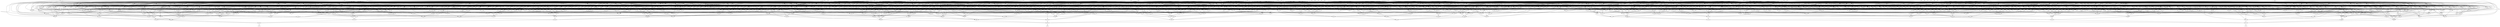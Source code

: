 digraph G {
    604 -> 463;
    483 -> 463;
    378 -> 463;
    271 -> 463;
    440 -> 604;
    453 -> 604;
    360 -> 604;
    485 -> 604;
    1029 -> 604;
    602 -> 453;
    468 -> 453;
    511 -> 453;
    927 -> 453;
    647 -> 511;
    216 -> 511;
    323 -> 511;
    376 -> 511;
    418 -> 511;
    657 -> 323;
    417 -> 323;
    443 -> 323;
    1018 -> 657;
    241 -> 657;
    402 -> 241;
    429 -> 241;
    461 -> 417;
    88 -> 417;
    492 -> 417;
    516 -> 417;
    165 -> 417;
    638 -> 443;
    49 -> 443;
    494 -> 443;
    335 -> 376;
    847 -> 376;
    1173 -> 847;
    830 -> 847;
    275 -> 418;
    294 -> 418;
    417 -> 418;
    638 -> 294;
    410 -> 294;
    494 -> 294;
    830 -> 216;
    468 -> 216;
    328 -> 468;
    1173 -> 468;
    429 -> 468;
    1018 -> 647;
    429 -> 647;
    410 -> 602;
    245 -> 602;
    471 -> 602;
    476 -> 602;
    443 -> 602;
    461 -> 245;
    88 -> 245;
    165 -> 245;
    492 -> 471;
    493 -> 471;
    516 -> 471;
    773 -> 476;
    261 -> 476;
    830 -> 476;
    773 -> 927;
    493 -> 927;
    261 -> 927;
    291 -> 1029;
    1063 -> 1029;
    429 -> 1029;
    1141 -> 1029;
    313 -> 1029;
    408 -> 1063;
    545 -> 1063;
    592 -> 1063;
    502 -> 1063;
    160 -> 1063;
    328 -> 502;
    559 -> 502;
    500 -> 502;
    638 -> 500;
    392 -> 500;
    585 -> 500;
    1173 -> 500;
    410 -> 585;
    49 -> 585;
    494 -> 585;
    385 -> 392;
    375 -> 392;
    487 -> 392;
    516 -> 559;
    594 -> 559;
    547 -> 559;
    461 -> 547;
    88 -> 547;
    165 -> 547;
    493 -> 594;
    261 -> 594;
    830 -> 594;
    335 -> 592;
    1082 -> 592;
    638 -> 1082;
    392 -> 1082;
    585 -> 1082;
    460 -> 160;
    562 -> 160;
    489 -> 160;
    490 -> 160;
    275 -> 490;
    392 -> 490;
    294 -> 490;
    547 -> 562;
    363 -> 562;
    493 -> 363;
    516 -> 363;
    261 -> 363;
    328 -> 489;
    830 -> 489;
    1173 -> 460;
    335 -> 460;
    328 -> 545;
    493 -> 545;
    261 -> 545;
    830 -> 545;
    461 -> 408;
    88 -> 408;
    516 -> 408;
    165 -> 408;
    913 -> 313;
    359 -> 313;
    1089 -> 313;
    327 -> 313;
    125 -> 313;
    328 -> 327;
    594 -> 327;
    352 -> 327;
    500 -> 327;
    291 -> 352;
    402 -> 352;
    547 -> 125;
    429 -> 125;
    345 -> 913;
    670 -> 913;
    392 -> 913;
    370 -> 913;
    942 -> 913;
    493 -> 942;
    516 -> 942;
    638 -> 370;
    494 -> 370;
    572 -> 370;
    688 -> 370;
    375 -> 345;
    487 -> 345;
    446 -> 345;
    638 -> 670;
    385 -> 670;
    494 -> 670;
    68 -> 670;
    328 -> 359;
    261 -> 359;
    830 -> 359;
    275 -> 1089;
    402 -> 1089;
    291 -> 1089;
    331 -> 1141;
    421 -> 1141;
    330 -> 1141;
    268 -> 1141;
    514 -> 1141;
    595 -> 268;
    603 -> 268;
    554 -> 268;
    465 -> 268;
    619 -> 268;
    443 -> 554;
    392 -> 554;
    335 -> 465;
    547 -> 465;
    363 -> 465;
    847 -> 465;
    512 -> 595;
    315 -> 595;
    461 -> 512;
    493 -> 512;
    516 -> 512;
    88 -> 315;
    275 -> 315;
    165 -> 315;
    335 -> 603;
    392 -> 603;
    667 -> 603;
    317 -> 603;
    638 -> 317;
    494 -> 317;
    1173 -> 667;
    261 -> 667;
    830 -> 667;
    1018 -> 619;
    402 -> 619;
    291 -> 619;
    1018 -> 514;
    74 -> 514;
    428 -> 514;
    465 -> 514;
    294 -> 74;
    392 -> 74;
    275 -> 428;
    291 -> 428;
    461 -> 330;
    493 -> 330;
    615 -> 330;
    616 -> 330;
    352 -> 330;
    667 -> 616;
    399 -> 616;
    310 -> 616;
    410 -> 399;
    385 -> 399;
    494 -> 399;
    375 -> 310;
    379 -> 310;
    487 -> 310;
    88 -> 615;
    275 -> 615;
    1018 -> 615;
    165 -> 615;
    1018 -> 421;
    472 -> 421;
    88 -> 472;
    165 -> 472;
    547 -> 331;
    648 -> 331;
    505 -> 331;
    399 -> 331;
    310 -> 331;
    493 -> 648;
    261 -> 648;
    291 -> 648;
    402 -> 648;
    49 -> 505;
    1173 -> 505;
    830 -> 505;
    430 -> 360;
    638 -> 360;
    1173 -> 360;
    318 -> 360;
    647 -> 360;
    572 -> 318;
    847 -> 318;
    501 -> 318;
    275 -> 501;
    440 -> 501;
    294 -> 501;
    332 -> 501;
    688 -> 332;
    245 -> 332;
    471 -> 332;
    927 -> 332;
    385 -> 440;
    375 -> 440;
    611 -> 440;
    655 -> 430;
    399 -> 430;
    296 -> 430;
    411 -> 430;
    354 -> 430;
    773 -> 655;
    565 -> 655;
    601 -> 655;
    245 -> 601;
    471 -> 601;
    49 -> 565;
    68 -> 565;
    540 -> 565;
    261 -> 540;
    830 -> 540;
    773 -> 354;
    245 -> 354;
    471 -> 354;
    585 -> 354;
    440 -> 354;
    540 -> 411;
    449 -> 411;
    572 -> 449;
    688 -> 449;
    375 -> 296;
    611 -> 296;
    446 -> 296;
    289 -> 485;
    489 -> 485;
    439 -> 485;
    241 -> 485;
    638 -> 289;
    296 -> 289;
    287 -> 289;
    526 -> 289;
    553 -> 289;
    773 -> 526;
    496 -> 526;
    601 -> 526;
    493 -> 496;
    68 -> 496;
    261 -> 496;
    572 -> 553;
    556 -> 553;
    332 -> 553;
    638 -> 556;
    375 -> 556;
    611 -> 556;
    287 -> 556;
    49 -> 287;
    385 -> 287;
    494 -> 287;
    670 -> 439;
    296 -> 439;
    183 -> 439;
    359 -> 439;
    351 -> 439;
    440 -> 183;
    370 -> 183;
    773 -> 351;
    275 -> 351;
    522 -> 351;
    179 -> 351;
    942 -> 351;
    88 -> 179;
    165 -> 179;
    461 -> 522;
    88 -> 522;
    492 -> 522;
    473 -> 483;
    1053 -> 483;
    1132 -> 483;
    570 -> 483;
    524 -> 483;
    611 -> 570;
    241 -> 570;
    518 -> 570;
    535 -> 570;
    1161 -> 570;
    299 -> 1161;
    773 -> 1161;
    389 -> 1161;
    499 -> 1161;
    637 -> 1161;
    328 -> 499;
    602 -> 499;
    418 -> 499;
    563 -> 499;
    773 -> 563;
    328 -> 563;
    493 -> 563;
    261 -> 563;
    830 -> 563;
    576 -> 299;
    410 -> 299;
    599 -> 299;
    467 -> 299;
    833 -> 299;
    352 -> 833;
    426 -> 833;
    1018 -> 833;
    451 -> 426;
    88 -> 426;
    275 -> 426;
    503 -> 426;
    942 -> 599;
    692 -> 599;
    461 -> 692;
    88 -> 692;
    503 -> 692;
    291 -> 692;
    261 -> 576;
    591 -> 576;
    328 -> 576;
    830 -> 576;
    598 -> 637;
    343 -> 637;
    949 -> 637;
    536 -> 637;
    576 -> 637;
    638 -> 536;
    335 -> 536;
    1173 -> 536;
    392 -> 536;
    585 -> 536;
    1018 -> 949;
    165 -> 949;
    291 -> 949;
    1118 -> 949;
    367 -> 949;
    461 -> 1118;
    88 -> 1118;
    516 -> 1118;
    493 -> 367;
    261 -> 367;
    830 -> 367;
    429 -> 367;
    461 -> 343;
    493 -> 343;
    605 -> 343;
    88 -> 605;
    291 -> 605;
    607 -> 605;
    402 -> 605;
    165 -> 605;
    275 -> 598;
    477 -> 598;
    445 -> 598;
    512 -> 598;
    429 -> 598;
    503 -> 477;
    291 -> 477;
    451 -> 445;
    88 -> 445;
    165 -> 445;
    335 -> 389;
    440 -> 389;
    429 -> 389;
    614 -> 518;
    618 -> 518;
    773 -> 518;
    629 -> 518;
    677 -> 518;
    328 -> 677;
    476 -> 677;
    618 -> 677;
    1043 -> 677;
    49 -> 618;
    397 -> 618;
    512 -> 618;
    451 -> 397;
    88 -> 397;
    492 -> 397;
    88 -> 1043;
    563 -> 1043;
    89 -> 1043;
    630 -> 1043;
    461 -> 630;
    492 -> 630;
    516 -> 630;
    451 -> 89;
    275 -> 89;
    88 -> 614;
    493 -> 614;
    630 -> 614;
    89 -> 614;
    328 -> 629;
    591 -> 629;
    830 -> 629;
    307 -> 535;
    913 -> 535;
    632 -> 535;
    361 -> 535;
    359 -> 535;
    773 -> 361;
    375 -> 361;
    379 -> 361;
    611 -> 361;
    601 -> 361;
    275 -> 307;
    165 -> 307;
    241 -> 307;
    522 -> 307;
    402 -> 632;
    287 -> 632;
    275 -> 632;
    399 -> 632;
    429 -> 632;
    432 -> 524;
    769 -> 524;
    232 -> 524;
    623 -> 524;
    69 -> 524;
    658 -> 623;
    343 -> 623;
    301 -> 623;
    640 -> 623;
    689 -> 623;
    642 -> 640;
    554 -> 640;
    103 -> 640;
    643 -> 642;
    449 -> 642;
    493 -> 643;
    261 -> 643;
    638 -> 103;
    496 -> 103;
    287 -> 103;
    345 -> 103;
    530 -> 301;
    472 -> 301;
    408 -> 301;
    489 -> 301;
    402 -> 530;
    498 -> 530;
    291 -> 498;
    429 -> 498;
    942 -> 658;
    338 -> 658;
    467 -> 658;
    461 -> 338;
    88 -> 338;
    165 -> 338;
    1018 -> 338;
    291 -> 338;
    1173 -> 689;
    591 -> 689;
    830 -> 689;
    106 -> 69;
    336 -> 69;
    629 -> 69;
    293 -> 69;
    259 -> 336;
    978 -> 336;
    660 -> 259;
    220 -> 259;
    1018 -> 259;
    461 -> 660;
    88 -> 660;
    493 -> 220;
    516 -> 220;
    291 -> 220;
    773 -> 978;
    467 -> 978;
    285 -> 293;
    665 -> 293;
    437 -> 293;
    472 -> 293;
    503 -> 293;
    276 -> 437;
    352 -> 437;
    671 -> 437;
    1173 -> 276;
    328 -> 276;
    591 -> 276;
    410 -> 276;
    461 -> 671;
    493 -> 671;
    830 -> 671;
    489 -> 285;
    410 -> 285;
    461 -> 665;
    493 -> 665;
    261 -> 665;
    291 -> 665;
    402 -> 665;
    352 -> 106;
    123 -> 106;
    467 -> 106;
    1018 -> 106;
    461 -> 123;
    88 -> 123;
    493 -> 123;
    165 -> 123;
    950 -> 232;
    1080 -> 232;
    647 -> 232;
    269 -> 232;
    1039 -> 232;
    601 -> 1039;
    673 -> 1039;
    476 -> 1039;
    375 -> 673;
    379 -> 673;
    611 -> 673;
    674 -> 673;
    385 -> 674;
    494 -> 674;
    642 -> 950;
    74 -> 950;
    847 -> 950;
    676 -> 950;
    638 -> 676;
    345 -> 676;
    399 -> 676;
    496 -> 676;
    847 -> 676;
    328 -> 269;
    275 -> 269;
    241 -> 269;
    547 -> 1080;
    551 -> 1080;
    275 -> 551;
    291 -> 551;
    402 -> 551;
    766 -> 432;
    656 -> 432;
    409 -> 432;
    241 -> 432;
    85 -> 432;
    49 -> 409;
    328 -> 409;
    591 -> 409;
    1037 -> 409;
    522 -> 409;
    493 -> 1037;
    516 -> 1037;
    830 -> 1037;
    49 -> 766;
    489 -> 766;
    363 -> 656;
    522 -> 656;
    451 -> 85;
    165 -> 85;
    460 -> 769;
    690 -> 769;
    241 -> 769;
    489 -> 769;
    554 -> 769;
    165 -> 690;
    522 -> 690;
    363 -> 690;
    617 -> 1132;
    950 -> 1132;
    596 -> 1132;
    542 -> 1132;
    706 -> 1132;
    913 -> 542;
    507 -> 542;
    667 -> 542;
    529 -> 542;
    698 -> 542;
    363 -> 698;
    505 -> 698;
    452 -> 698;
    547 -> 698;
    49 -> 452;
    1173 -> 452;
    591 -> 452;
    1037 -> 452;
    451 -> 529;
    530 -> 529;
    657 -> 529;
    1018 -> 507;
    522 -> 507;
    464 -> 507;
    241 -> 507;
    275 -> 464;
    165 -> 464;
    541 -> 596;
    657 -> 596;
    85 -> 596;
    363 -> 541;
    505 -> 541;
    452 -> 541;
    522 -> 541;
    284 -> 706;
    640 -> 706;
    422 -> 706;
    381 -> 706;
    700 -> 381;
    701 -> 381;
    57 -> 381;
    362 -> 381;
    576 -> 381;
    294 -> 362;
    392 -> 362;
    315 -> 362;
    665 -> 362;
    335 -> 57;
    489 -> 57;
    429 -> 57;
    942 -> 701;
    522 -> 701;
    467 -> 701;
    1018 -> 701;
    352 -> 700;
    978 -> 700;
    703 -> 700;
    1018 -> 700;
    461 -> 703;
    88 -> 703;
    493 -> 703;
    704 -> 422;
    295 -> 422;
    537 -> 422;
    459 -> 422;
    291 -> 422;
    88 -> 704;
    509 -> 704;
    942 -> 704;
    451 -> 509;
    503 -> 509;
    165 -> 509;
    328 -> 537;
    493 -> 537;
    516 -> 537;
    564 -> 537;
    472 -> 537;
    451 -> 564;
    275 -> 564;
    503 -> 564;
    275 -> 295;
    1018 -> 295;
    410 -> 459;
    429 -> 459;
    708 -> 284;
    472 -> 284;
    489 -> 284;
    630 -> 708;
    241 -> 708;
    1018 -> 617;
    1118 -> 617;
    464 -> 617;
    498 -> 617;
    850 -> 473;
    869 -> 473;
    610 -> 473;
    296 -> 473;
    830 -> 850;
    275 -> 850;
    526 -> 850;
    655 -> 850;
    328 -> 850;
    632 -> 610;
    638 -> 610;
    794 -> 610;
    526 -> 610;
    1160 -> 610;
    351 -> 1160;
    308 -> 1160;
    670 -> 1160;
    1018 -> 308;
    667 -> 308;
    241 -> 308;
    1173 -> 794;
    830 -> 794;
    647 -> 794;
    638 -> 869;
    459 -> 869;
    674 -> 869;
    354 -> 1053;
    629 -> 1053;
    286 -> 1053;
    639 -> 1053;
    429 -> 1053;
    402 -> 639;
    295 -> 639;
    744 -> 639;
    672 -> 639;
    311 -> 639;
    603 -> 744;
    681 -> 744;
    471 -> 681;
    547 -> 681;
    410 -> 311;
    1023 -> 311;
    93 -> 311;
    392 -> 311;
    494 -> 1023;
    591 -> 1023;
    328 -> 93;
    493 -> 93;
    830 -> 93;
    1118 -> 672;
    464 -> 672;
    291 -> 672;
    773 -> 286;
    387 -> 286;
    664 -> 286;
    611 -> 286;
    576 -> 286;
    773 -> 664;
    522 -> 664;
    314 -> 664;
    942 -> 664;
    451 -> 314;
    410 -> 314;
    49 -> 314;
    512 -> 387;
    397 -> 387;
    406 -> 387;
    410 -> 406;
    275 -> 406;
    281 -> 378;
    898 -> 378;
    434 -> 378;
    277 -> 378;
    158 -> 281;
    306 -> 281;
    272 -> 281;
    646 -> 281;
    678 -> 281;
    657 -> 158;
    270 -> 158;
    693 -> 158;
    714 -> 158;
    333 -> 158;
    335 -> 693;
    265 -> 693;
    317 -> 693;
    435 -> 693;
    773 -> 435;
    245 -> 435;
    471 -> 435;
    440 -> 435;
    275 -> 265;
    359 -> 265;
    241 -> 265;
    854 -> 333;
    260 -> 333;
    991 -> 333;
    254 -> 333;
    457 -> 333;
    591 -> 254;
    93 -> 254;
    545 -> 254;
    252 -> 254;
    410 -> 252;
    49 -> 252;
    516 -> 991;
    660 -> 991;
    85 -> 991;
    498 -> 991;
    251 -> 260;
    471 -> 260;
    607 -> 260;
    245 -> 260;
    576 -> 854;
    689 -> 854;
    927 -> 457;
    847 -> 457;
    417 -> 457;
    487 -> 457;
    376 -> 270;
    554 -> 270;
    690 -> 270;
    335 -> 714;
    275 -> 714;
    317 -> 714;
    435 -> 714;
    308 -> 714;
    628 -> 306;
    811 -> 306;
    288 -> 306;
    946 -> 306;
    246 -> 628;
    647 -> 628;
    689 -> 628;
    340 -> 628;
    1018 -> 340;
    459 -> 340;
    243 -> 340;
    605 -> 340;
    564 -> 340;
    88 -> 243;
    291 -> 243;
    165 -> 243;
    402 -> 243;
    471 -> 246;
    547 -> 246;
    89 -> 246;
    503 -> 246;
    125 -> 811;
    1000 -> 811;
    1089 -> 811;
    654 -> 811;
    239 -> 811;
    328 -> 1000;
    266 -> 1000;
    1037 -> 1000;
    385 -> 266;
    494 -> 266;
    375 -> 266;
    591 -> 266;
    487 -> 266;
    547 -> 239;
    728 -> 239;
    275 -> 728;
    1018 -> 728;
    402 -> 728;
    291 -> 728;
    429 -> 728;
    516 -> 654;
    283 -> 654;
    266 -> 654;
    1173 -> 283;
    493 -> 283;
    830 -> 283;
    667 -> 288;
    260 -> 288;
    235 -> 288;
    569 -> 235;
    522 -> 235;
    363 -> 235;
    503 -> 235;
    1173 -> 569;
    328 -> 569;
    830 -> 569;
    410 -> 569;
    178 -> 946;
    231 -> 946;
    672 -> 946;
    620 -> 946;
    106 -> 946;
    294 -> 178;
    392 -> 178;
    446 -> 178;
    489 -> 231;
    496 -> 231;
    429 -> 231;
    261 -> 620;
    591 -> 620;
    1173 -> 620;
    830 -> 620;
    229 -> 272;
    228 -> 272;
    190 -> 272;
    1172 -> 272;
    581 -> 272;
    773 -> 228;
    601 -> 228;
    183 -> 581;
    351 -> 581;
    308 -> 581;
    261 -> 190;
    773 -> 190;
    558 -> 190;
    219 -> 190;
    215 -> 190;
    703 -> 215;
    211 -> 215;
    291 -> 211;
    503 -> 211;
    402 -> 211;
    1173 -> 558;
    830 -> 558;
    410 -> 558;
    1173 -> 219;
    591 -> 219;
    830 -> 219;
    410 -> 219;
    773 -> 219;
    708 -> 1172;
    1102 -> 1172;
    615 -> 1172;
    643 -> 1102;
    847 -> 1102;
    1169 -> 1102;
    385 -> 1169;
    494 -> 1169;
    375 -> 1169;
    379 -> 1169;
    487 -> 1169;
    375 -> 229;
    379 -> 229;
    611 -> 229;
    287 -> 229;
    308 -> 229;
    207 -> 646;
    629 -> 646;
    284 -> 646;
    204 -> 646;
    245 -> 207;
    201 -> 207;
    291 -> 207;
    493 -> 201;
    516 -> 201;
    607 -> 201;
    49 -> 204;
    494 -> 204;
    591 -> 204;
    93 -> 204;
    392 -> 204;
    700 -> 678;
    689 -> 678;
    658 -> 678;
    667 -> 678;
    691 -> 898;
    159 -> 898;
    199 -> 898;
    198 -> 898;
    329 -> 898;
    598 -> 199;
    620 -> 199;
    226 -> 199;
    991 -> 199;
    1018 -> 199;
    369 -> 226;
    197 -> 226;
    999 -> 369;
    283 -> 369;
    410 -> 999;
    49 -> 999;
    591 -> 999;
    643 -> 197;
    847 -> 197;
    252 -> 197;
    450 -> 329;
    421 -> 329;
    708 -> 329;
    560 -> 329;
    642 -> 450;
    554 -> 450;
    103 -> 450;
    847 -> 450;
    231 -> 560;
    446 -> 560;
    712 -> 560;
    74 -> 560;
    1080 -> 560;
    643 -> 712;
    489 -> 712;
    449 -> 712;
    429 -> 712;
    606 -> 198;
    683 -> 198;
    274 -> 198;
    469 -> 198;
    794 -> 469;
    685 -> 469;
    435 -> 469;
    406 -> 469;
    1023 -> 469;
    489 -> 685;
    429 -> 685;
    49 -> 683;
    191 -> 683;
    1082 -> 683;
    449 -> 683;
    540 -> 683;
    294 -> 191;
    392 -> 191;
    944 -> 191;
    68 -> 944;
    446 -> 944;
    328 -> 606;
    575 -> 606;
    429 -> 606;
    512 -> 575;
    189 -> 575;
    88 -> 189;
    165 -> 189;
    291 -> 189;
    494 -> 274;
    689 -> 274;
    351 -> 274;
    1009 -> 274;
    298 -> 274;
    773 -> 1009;
    471 -> 1009;
    505 -> 1009;
    1023 -> 1009;
    245 -> 1009;
    385 -> 298;
    375 -> 298;
    611 -> 298;
    1018 -> 298;
    241 -> 298;
    565 -> 159;
    178 -> 159;
    1082 -> 159;
    411 -> 159;
    1173 -> 159;
    1018 -> 691;
    472 -> 691;
    512 -> 691;
    498 -> 691;
    458 -> 434;
    188 -> 434;
    738 -> 434;
    347 -> 434;
    185 -> 434;
    106 -> 458;
    336 -> 458;
    359 -> 458;
    304 -> 458;
    173 -> 458;
    239 -> 173;
    913 -> 173;
    667 -> 173;
    184 -> 173;
    556 -> 173;
    460 -> 184;
    417 -> 184;
    241 -> 184;
    489 -> 184;
    927 -> 184;
    667 -> 304;
    689 -> 304;
    701 -> 304;
    207 -> 304;
    290 -> 188;
    181 -> 188;
    180 -> 188;
    177 -> 188;
    176 -> 188;
    576 -> 290;
    687 -> 290;
    474 -> 290;
    174 -> 290;
    539 -> 290;
    291 -> 174;
    295 -> 174;
    509 -> 174;
    171 -> 174;
    241 -> 174;
    88 -> 171;
    492 -> 171;
    516 -> 171;
    328 -> 539;
    591 -> 539;
    410 -> 539;
    1037 -> 539;
    517 -> 539;
    461 -> 517;
    88 -> 517;
    165 -> 517;
    291 -> 517;
    503 -> 517;
    445 -> 474;
    250 -> 474;
    62 -> 474;
    328 -> 250;
    275 -> 250;
    503 -> 250;
    402 -> 250;
    429 -> 250;
    492 -> 62;
    516 -> 62;
    291 -> 62;
    291 -> 687;
    908 -> 687;
    179 -> 687;
    461 -> 908;
    493 -> 908;
    251 -> 908;
    402 -> 908;
    169 -> 181;
    558 -> 181;
    503 -> 181;
    168 -> 181;
    547 -> 169;
    648 -> 169;
    291 -> 168;
    564 -> 168;
    251 -> 168;
    179 -> 168;
    402 -> 168;
    1037 -> 180;
    789 -> 180;
    517 -> 180;
    410 -> 180;
    101 -> 180;
    328 -> 101;
    88 -> 101;
    459 -> 101;
    551 -> 101;
    509 -> 101;
    1173 -> 789;
    591 -> 789;
    165 -> 177;
    167 -> 177;
    285 -> 177;
    546 -> 177;
    398 -> 177;
    363 -> 167;
    692 -> 167;
    201 -> 398;
    857 -> 398;
    166 -> 398;
    275 -> 857;
    503 -> 857;
    291 -> 857;
    451 -> 166;
    88 -> 166;
    165 -> 166;
    88 -> 546;
    509 -> 546;
    728 -> 546;
    942 -> 546;
    689 -> 176;
    687 -> 176;
    164 -> 176;
    162 -> 176;
    491 -> 176;
    261 -> 491;
    692 -> 491;
    558 -> 491;
    773 -> 491;
    942 -> 491;
    564 -> 164;
    243 -> 164;
    954 -> 164;
    275 -> 954;
    503 -> 954;
    467 -> 954;
    1018 -> 954;
    165 -> 162;
    692 -> 162;
    558 -> 162;
    363 -> 162;
    161 -> 738;
    451 -> 738;
    530 -> 738;
    712 -> 738;
    501 -> 738;
    225 -> 161;
    707 -> 161;
    49 -> 225;
    489 -> 225;
    363 -> 225;
    547 -> 225;
    49 -> 707;
    328 -> 707;
    591 -> 707;
    1037 -> 707;
    547 -> 707;
    147 -> 347;
    1039 -> 347;
    427 -> 347;
    635 -> 347;
    513 -> 427;
    225 -> 427;
    200 -> 427;
    530 -> 427;
    359 -> 513;
    512 -> 513;
    315 -> 513;
    1173 -> 200;
    335 -> 200;
    317 -> 200;
    392 -> 200;
    556 -> 635;
    332 -> 635;
    626 -> 635;
    326 -> 635;
    435 -> 635;
    275 -> 326;
    241 -> 326;
    359 -> 326;
    1173 -> 326;
    317 -> 326;
    572 -> 626;
    1018 -> 626;
    847 -> 626;
    241 -> 626;
    1173 -> 147;
    295 -> 147;
    241 -> 147;
    700 -> 185;
    343 -> 185;
    263 -> 185;
    602 -> 185;
    667 -> 185;
    335 -> 263;
    1173 -> 263;
    440 -> 263;
    647 -> 263;
    372 -> 277;
    155 -> 277;
    51 -> 277;
    525 -> 277;
    629 -> 372;
    658 -> 372;
    153 -> 372;
    852 -> 372;
    633 -> 372;
    132 -> 852;
    152 -> 852;
    175 -> 852;
    149 -> 852;
    420 -> 852;
    62 -> 175;
    220 -> 175;
    445 -> 175;
    954 -> 175;
    660 -> 149;
    689 -> 149;
    978 -> 149;
    220 -> 149;
    1018 -> 149;
    49 -> 152;
    494 -> 152;
    591 -> 152;
    283 -> 152;
    392 -> 152;
    1018 -> 132;
    165 -> 132;
    291 -> 132;
    241 -> 132;
    1118 -> 132;
    245 -> 420;
    576 -> 420;
    220 -> 420;
    251 -> 420;
    207 -> 153;
    359 -> 153;
    152 -> 633;
    421 -> 633;
    708 -> 633;
    146 -> 633;
    256 -> 633;
    585 -> 256;
    392 -> 256;
    689 -> 256;
    647 -> 146;
    352 -> 146;
    123 -> 146;
    94 -> 155;
    649 -> 155;
    651 -> 155;
    143 -> 155;
    292 -> 155;
    681 -> 651;
    142 -> 651;
    241 -> 651;
    256 -> 651;
    691 -> 651;
    359 -> 142;
    310 -> 142;
    287 -> 142;
    400 -> 143;
    576 -> 143;
    429 -> 143;
    157 -> 143;
    141 -> 143;
    522 -> 141;
    503 -> 141;
    276 -> 157;
    1037 -> 157;
    493 -> 400;
    85 -> 400;
    551 -> 400;
    660 -> 400;
    503 -> 400;
    708 -> 94;
    139 -> 94;
    315 -> 94;
    545 -> 139;
    1169 -> 139;
    1080 -> 649;
    816 -> 649;
    647 -> 649;
    410 -> 816;
    1023 -> 816;
    283 -> 816;
    392 -> 816;
    530 -> 292;
    204 -> 292;
    408 -> 292;
    654 -> 292;
    507 -> 292;
    324 -> 51;
    138 -> 51;
    278 -> 51;
    916 -> 51;
    215 -> 324;
    576 -> 324;
    773 -> 324;
    410 -> 324;
    321 -> 324;
    245 -> 321;
    471 -> 321;
    689 -> 321;
    136 -> 321;
    773 -> 136;
    607 -> 136;
    487 -> 136;
    356 -> 138;
    575 -> 138;
    246 -> 138;
    576 -> 138;
    429 -> 138;
    585 -> 356;
    392 -> 356;
    629 -> 356;
    197 -> 278;
    369 -> 278;
    337 -> 278;
    965 -> 278;
    210 -> 278;
    647 -> 337;
    660 -> 337;
    352 -> 337;
    85 -> 337;
    445 -> 965;
    220 -> 965;
    250 -> 965;
    942 -> 210;
    692 -> 210;
    219 -> 210;
    134 -> 916;
    131 -> 916;
    125 -> 916;
    311 -> 916;
    551 -> 916;
    493 -> 134;
    85 -> 134;
    660 -> 134;
    503 -> 134;
    647 -> 131;
    620 -> 131;
    1067 -> 525;
    412 -> 525;
    267 -> 525;
    1097 -> 525;
    953 -> 525;
    672 -> 267;
    712 -> 267;
    74 -> 267;
    127 -> 267;
    636 -> 127;
    661 -> 127;
    607 -> 127;
    165 -> 127;
    275 -> 636;
    503 -> 636;
    451 -> 661;
    88 -> 661;
    492 -> 661;
    516 -> 661;
    291 -> 661;
    254 -> 1067;
    451 -> 1067;
    547 -> 1067;
    702 -> 1067;
    352 -> 702;
    429 -> 702;
    307 -> 412;
    1000 -> 412;
    417 -> 1097;
    563 -> 1097;
    487 -> 1097;
    816 -> 1097;
    617 -> 1097;
    544 -> 953;
    386 -> 953;
    978 -> 953;
    217 -> 953;
    356 -> 953;
    636 -> 386;
    1018 -> 386;
    661 -> 544;
    958 -> 544;
    451 -> 958;
    88 -> 958;
    493 -> 958;
    516 -> 958;
    291 -> 958;
    493 -> 217;
    352 -> 217;
    547 -> 217;
    429 -> 217;
    1122 -> 271;
    122 -> 271;
    403 -> 271;
    119 -> 271;
    116 -> 271;
    583 -> 1122;
    429 -> 1122;
    115 -> 1122;
    611 -> 1122;
    689 -> 115;
    664 -> 115;
    647 -> 115;
    218 -> 115;
    206 -> 115;
    114 -> 218;
    387 -> 218;
    664 -> 218;
    667 -> 218;
    1173 -> 114;
    540 -> 114;
    689 -> 114;
    773 -> 114;
    773 -> 206;
    618 -> 206;
    689 -> 206;
    657 -> 206;
    417 -> 583;
    927 -> 583;
    574 -> 583;
    762 -> 583;
    112 -> 583;
    362 -> 112;
    104 -> 112;
    489 -> 104;
    1173 -> 104;
    335 -> 762;
    472 -> 762;
    489 -> 762;
    665 -> 762;
    1082 -> 762;
    375 -> 574;
    379 -> 574;
    611 -> 574;
    399 -> 574;
    766 -> 574;
    163 -> 122;
    102 -> 122;
    647 -> 122;
    470 -> 122;
    663 -> 163;
    375 -> 163;
    379 -> 163;
    611 -> 163;
    399 -> 163;
    1173 -> 663;
    275 -> 663;
    601 -> 663;
    476 -> 663;
    100 -> 663;
    927 -> 100;
    417 -> 100;
    505 -> 100;
    731 -> 470;
    395 -> 470;
    620 -> 470;
    787 -> 470;
    251 -> 470;
    245 -> 787;
    220 -> 787;
    251 -> 787;
    636 -> 395;
    661 -> 395;
    165 -> 395;
    98 -> 731;
    932 -> 731;
    857 -> 731;
    166 -> 731;
    942 -> 731;
    261 -> 98;
    591 -> 98;
    328 -> 98;
    1173 -> 98;
    830 -> 98;
    461 -> 932;
    88 -> 932;
    492 -> 932;
    165 -> 932;
    536 -> 102;
    72 -> 102;
    376 -> 102;
    362 -> 102;
    547 -> 72;
    594 -> 72;
    352 -> 72;
    702 -> 403;
    97 -> 403;
    212 -> 403;
    510 -> 403;
    508 -> 403;
    246 -> 508;
    647 -> 508;
    336 -> 508;
    667 -> 508;
    95 -> 97;
    643 -> 97;
    547 -> 97;
    92 -> 97;
    223 -> 97;
    258 -> 223;
    359 -> 223;
    399 -> 258;
    310 -> 258;
    258 -> 95;
    766 -> 95;
    464 -> 92;
    703 -> 92;
    90 -> 212;
    979 -> 212;
    440 -> 212;
    241 -> 212;
    773 -> 979;
    766 -> 979;
    1023 -> 979;
    601 -> 979;
    494 -> 90;
    629 -> 90;
    351 -> 90;
    534 -> 510;
    1018 -> 510;
    498 -> 510;
    595 -> 534;
    616 -> 534;
    562 -> 534;
    342 -> 534;
    505 -> 342;
    399 -> 342;
    310 -> 342;
    450 -> 119;
    132 -> 119;
    530 -> 119;
    214 -> 119;
    760 -> 119;
    421 -> 214;
    249 -> 214;
    512 -> 214;
    1148 -> 214;
    1018 -> 1148;
    1118 -> 1148;
    464 -> 1148;
    1102 -> 1148;
    667 -> 249;
    310 -> 249;
    287 -> 249;
    683 -> 760;
    328 -> 760;
    217 -> 760;
    548 -> 760;
    354 -> 548;
    647 -> 548;
    689 -> 548;
    71 -> 116;
    87 -> 116;
    86 -> 116;
    695 -> 116;
    316 -> 86;
    241 -> 86;
    498 -> 86;
    312 -> 86;
    145 -> 86;
    513 -> 312;
    225 -> 312;
    258 -> 312;
    200 -> 145;
    265 -> 145;
    657 -> 145;
    249 -> 145;
    681 -> 145;
    142 -> 316;
    575 -> 316;
    672 -> 316;
    139 -> 316;
    146 -> 87;
    159 -> 87;
    981 -> 87;
    638 -> 981;
    328 -> 981;
    354 -> 981;
    411 -> 981;
    429 -> 981;
    325 -> 71;
    611 -> 71;
    1018 -> 71;
    241 -> 71;
    1173 -> 325;
    476 -> 325;
    618 -> 325;
    614 -> 325;
    114 -> 325;
    601 -> 695;
    629 -> 695;
    136 -> 695;
    84 -> 695;
    687 -> 84;
    667 -> 84;
    658 -> 84;
    359 -> 84;
    83 -> 81;
    76 -> 81;
    366 -> 81;
    566 -> 81;
    413 -> 81;
    584 -> 83;
    503 -> 83;
    940 -> 83;
    79 -> 83;
    107 -> 83;
    394 -> 107;
    346 -> 107;
    165 -> 107;
    873 -> 107;
    478 -> 107;
    516 -> 873;
    282 -> 873;
    592 -> 873;
    222 -> 873;
    66 -> 873;
    65 -> 66;
    391 -> 66;
    291 -> 66;
    402 -> 65;
    320 -> 65;
    88 -> 391;
    467 -> 391;
    516 -> 391;
    266 -> 222;
    64 -> 222;
    49 -> 64;
    503 -> 64;
    118 -> 282;
    320 -> 282;
    88 -> 118;
    467 -> 118;
    492 -> 118;
    668 -> 346;
    688 -> 346;
    49 -> 668;
    809 -> 668;
    1055 -> 668;
    68 -> 668;
    133 -> 668;
    310 -> 1055;
    287 -> 1055;
    446 -> 809;
    379 -> 809;
    487 -> 809;
    124 -> 809;
    385 -> 124;
    494 -> 124;
    375 -> 124;
    1173 -> 133;
    638 -> 133;
    688 -> 394;
    140 -> 394;
    120 -> 394;
    248 -> 140;
    205 -> 140;
    49 -> 248;
    494 -> 248;
    591 -> 248;
    61 -> 248;
    392 -> 248;
    1173 -> 61;
    638 -> 61;
    68 -> 61;
    49 -> 205;
    446 -> 205;
    638 -> 205;
    674 -> 205;
    650 -> 205;
    1173 -> 650;
    375 -> 650;
    591 -> 650;
    487 -> 650;
    650 -> 120;
    78 -> 120;
    287 -> 120;
    58 -> 120;
    266 -> 120;
    49 -> 78;
    446 -> 78;
    638 -> 78;
    572 -> 78;
    49 -> 58;
    1173 -> 58;
    638 -> 58;
    572 -> 58;
    68 -> 58;
    516 -> 478;
    711 -> 478;
    65 -> 478;
    88 -> 711;
    467 -> 711;
    492 -> 711;
    251 -> 711;
    451 -> 79;
    56 -> 79;
    335 -> 79;
    113 -> 79;
    531 -> 79;
    275 -> 531;
    918 -> 531;
    54 -> 531;
    64 -> 531;
    1136 -> 531;
    251 -> 1136;
    65 -> 1136;
    419 -> 1136;
    397 -> 1136;
    467 -> 419;
    516 -> 419;
    251 -> 54;
    237 -> 54;
    451 -> 237;
    88 -> 237;
    503 -> 237;
    467 -> 918;
    492 -> 918;
    516 -> 918;
    402 -> 918;
    320 -> 918;
    88 -> 113;
    251 -> 113;
    1112 -> 113;
    803 -> 113;
    89 -> 113;
    492 -> 803;
    516 -> 803;
    1018 -> 1112;
    402 -> 1112;
    320 -> 1112;
    151 -> 56;
    50 -> 56;
    88 -> 151;
    467 -> 151;
    492 -> 151;
    516 -> 151;
    251 -> 151;
    275 -> 50;
    402 -> 50;
    320 -> 50;
    319 -> 584;
    516 -> 584;
    105 -> 584;
    504 -> 584;
    590 -> 584;
    345 -> 590;
    670 -> 590;
    392 -> 590;
    370 -> 590;
    295 -> 504;
    65 -> 504;
    48 -> 504;
    339 -> 504;
    1018 -> 48;
    320 -> 48;
    88 -> 339;
    492 -> 339;
    516 -> 339;
    251 -> 339;
    467 -> 105;
    65 -> 105;
    472 -> 105;
    291 -> 105;
    345 -> 319;
    713 -> 319;
    392 -> 319;
    449 -> 319;
    443 -> 319;
    385 -> 713;
    375 -> 713;
    68 -> 713;
    446 -> 713;
    638 -> 940;
    591 -> 940;
    716 -> 76;
    1086 -> 76;
    357 -> 76;
    718 -> 76;
    719 -> 716;
    720 -> 716;
    255 -> 716;
    1016 -> 716;
    624 -> 716;
    682 -> 719;
    722 -> 719;
    1049 -> 719;
    864 -> 719;
    740 -> 719;
    723 -> 722;
    726 -> 722;
    674 -> 723;
    310 -> 723;
    59 -> 723;
    638 -> 723;
    1173 -> 59;
    638 -> 59;
    572 -> 59;
    68 -> 59;
    446 -> 726;
    379 -> 726;
    487 -> 726;
    727 -> 726;
    124 -> 726;
    1173 -> 727;
    638 -> 727;
    572 -> 727;
    335 -> 864;
    516 -> 864;
    1082 -> 864;
    730 -> 864;
    320 -> 864;
    88 -> 730;
    1018 -> 730;
    165 -> 730;
    291 -> 730;
    733 -> 740;
    266 -> 740;
    940 -> 740;
    350 -> 740;
    735 -> 740;
    446 -> 350;
    572 -> 350;
    404 -> 350;
    380 -> 350;
    335 -> 350;
    1173 -> 380;
    591 -> 380;
    572 -> 404;
    446 -> 404;
    68 -> 404;
    688 -> 404;
    251 -> 735;
    406 -> 735;
    419 -> 735;
    397 -> 735;
    320 -> 735;
    737 -> 733;
    739 -> 733;
    918 -> 733;
    839 -> 733;
    315 -> 733;
    88 -> 839;
    503 -> 839;
    165 -> 839;
    88 -> 737;
    492 -> 737;
    516 -> 737;
    165 -> 737;
    503 -> 739;
    1018 -> 739;
    402 -> 739;
    320 -> 739;
    315 -> 1049;
    65 -> 1049;
    419 -> 1049;
    291 -> 1049;
    446 -> 682;
    379 -> 682;
    487 -> 682;
    741 -> 682;
    124 -> 682;
    1173 -> 741;
    638 -> 741;
    688 -> 741;
    224 -> 720;
    1069 -> 720;
    742 -> 720;
    743 -> 720;
    745 -> 720;
    490 -> 745;
    1173 -> 745;
    715 -> 745;
    746 -> 745;
    711 -> 745;
    638 -> 715;
    392 -> 715;
    449 -> 715;
    585 -> 715;
    516 -> 746;
    320 -> 746;
    49 -> 742;
    191 -> 742;
    715 -> 742;
    751 -> 743;
    421 -> 743;
    827 -> 743;
    65 -> 743;
    291 -> 743;
    49 -> 751;
    494 -> 751;
    591 -> 751;
    754 -> 751;
    392 -> 751;
    335 -> 754;
    516 -> 754;
    638 -> 754;
    467 -> 827;
    266 -> 827;
    754 -> 827;
    315 -> 827;
    757 -> 1069;
    600 -> 1069;
    302 -> 1069;
    339 -> 302;
    48 -> 302;
    189 -> 302;
    1094 -> 302;
    467 -> 1094;
    516 -> 1094;
    320 -> 1094;
    48 -> 757;
    737 -> 757;
    243 -> 600;
    48 -> 600;
    467 -> 224;
    352 -> 224;
    472 -> 224;
    320 -> 224;
    759 -> 255;
    754 -> 255;
    291 -> 255;
    761 -> 255;
    77 -> 255;
    89 -> 761;
    516 -> 761;
    755 -> 761;
    767 -> 761;
    768 -> 761;
    406 -> 768;
    252 -> 768;
    445 -> 768;
    1094 -> 768;
    591 -> 767;
    261 -> 767;
    88 -> 755;
    251 -> 755;
    319 -> 77;
    516 -> 77;
    503 -> 77;
    538 -> 77;
    467 -> 538;
    492 -> 538;
    472 -> 538;
    65 -> 538;
    1112 -> 759;
    189 -> 759;
    89 -> 759;
    105 -> 759;
    770 -> 759;
    165 -> 770;
    65 -> 770;
    118 -> 770;
    89 -> 770;
    772 -> 1016;
    56 -> 1016;
    1137 -> 1016;
    504 -> 1016;
    778 -> 1016;
    779 -> 778;
    774 -> 778;
    785 -> 778;
    266 -> 779;
    782 -> 779;
    572 -> 779;
    68 -> 782;
    446 -> 782;
    1173 -> 782;
    638 -> 782;
    446 -> 774;
    650 -> 774;
    638 -> 774;
    674 -> 774;
    688 -> 774;
    266 -> 785;
    61 -> 785;
    688 -> 785;
    723 -> 772;
    726 -> 772;
    682 -> 772;
    783 -> 772;
    674 -> 783;
    310 -> 783;
    108 -> 783;
    638 -> 783;
    1173 -> 108;
    68 -> 108;
    688 -> 108;
    295 -> 1137;
    65 -> 1137;
    784 -> 1137;
    88 -> 784;
    516 -> 784;
    165 -> 784;
    291 -> 784;
    723 -> 624;
    682 -> 624;
    783 -> 624;
    1137 -> 624;
    786 -> 624;
    91 -> 786;
    788 -> 786;
    1135 -> 786;
    790 -> 786;
    1112 -> 786;
    803 -> 1135;
    315 -> 1135;
    335 -> 790;
    310 -> 790;
    638 -> 790;
    674 -> 790;
    310 -> 91;
    287 -> 91;
    754 -> 91;
    88 -> 788;
    492 -> 788;
    165 -> 788;
    791 -> 1086;
    792 -> 1086;
    793 -> 1086;
    796 -> 1086;
    799 -> 791;
    801 -> 791;
    804 -> 791;
    806 -> 791;
    620 -> 799;
    260 -> 799;
    807 -> 799;
    591 -> 807;
    392 -> 807;
    189 -> 807;
    1094 -> 807;
    585 -> 807;
    810 -> 801;
    748 -> 801;
    74 -> 801;
    99 -> 801;
    242 -> 801;
    399 -> 99;
    310 -> 99;
    320 -> 99;
    391 -> 242;
    464 -> 242;
    291 -> 242;
    784 -> 242;
    295 -> 242;
    352 -> 748;
    615 -> 748;
    320 -> 748;
    572 -> 810;
    688 -> 810;
    68 -> 810;
    446 -> 810;
    577 -> 804;
    224 -> 804;
    812 -> 804;
    591 -> 577;
    392 -> 577;
    585 -> 577;
    813 -> 812;
    123 -> 812;
    352 -> 812;
    328 -> 812;
    1018 -> 812;
    261 -> 813;
    591 -> 813;
    1173 -> 813;
    830 -> 813;
    49 -> 806;
    258 -> 806;
    600 -> 806;
    814 -> 806;
    504 -> 806;
    335 -> 814;
    503 -> 814;
    317 -> 814;
    392 -> 814;
    817 -> 792;
    711 -> 792;
    746 -> 792;
    710 -> 792;
    772 -> 792;
    49 -> 817;
    191 -> 817;
    810 -> 817;
    490 -> 817;
    315 -> 710;
    918 -> 710;
    230 -> 793;
    818 -> 793;
    253 -> 793;
    821 -> 793;
    888 -> 793;
    117 -> 253;
    314 -> 253;
    746 -> 253;
    620 -> 253;
    208 -> 253;
    607 -> 208;
    251 -> 208;
    773 -> 208;
    245 -> 208;
    471 -> 208;
    1018 -> 117;
    467 -> 117;
    492 -> 117;
    472 -> 117;
    504 -> 821;
    266 -> 821;
    822 -> 821;
    824 -> 821;
    519 -> 821;
    449 -> 519;
    782 -> 519;
    445 -> 824;
    50 -> 824;
    826 -> 824;
    492 -> 826;
    516 -> 826;
    1018 -> 826;
    320 -> 826;
    335 -> 822;
    638 -> 822;
    165 -> 230;
    734 -> 230;
    89 -> 230;
    519 -> 230;
    88 -> 734;
    746 -> 734;
    619 -> 734;
    451 -> 818;
    446 -> 818;
    516 -> 818;
    727 -> 818;
    829 -> 818;
    464 -> 829;
    65 -> 829;
    118 -> 829;
    151 -> 888;
    831 -> 888;
    266 -> 888;
    835 -> 888;
    49 -> 888;
    399 -> 835;
    310 -> 835;
    48 -> 835;
    339 -> 835;
    275 -> 831;
    503 -> 831;
    402 -> 831;
    320 -> 831;
    819 -> 796;
    837 -> 796;
    423 -> 796;
    840 -> 796;
    554 -> 819;
    842 -> 819;
    684 -> 819;
    335 -> 819;
    294 -> 684;
    392 -> 684;
    352 -> 684;
    615 -> 684;
    320 -> 684;
    339 -> 842;
    739 -> 842;
    843 -> 837;
    844 -> 837;
    91 -> 837;
    846 -> 837;
    339 -> 844;
    1112 -> 844;
    49 -> 843;
    494 -> 843;
    591 -> 843;
    822 -> 843;
    392 -> 843;
    1112 -> 846;
    784 -> 846;
    971 -> 423;
    554 -> 423;
    839 -> 423;
    1173 -> 423;
    344 -> 423;
    65 -> 971;
    419 -> 971;
    291 -> 971;
    314 -> 344;
    711 -> 344;
    940 -> 344;
    746 -> 344;
    467 -> 840;
    189 -> 840;
    870 -> 840;
    849 -> 840;
    242 -> 840;
    410 -> 849;
    1023 -> 849;
    392 -> 849;
    320 -> 849;
    49 -> 870;
    310 -> 870;
    746 -> 870;
    399 -> 870;
    56 -> 357;
    1049 -> 357;
    778 -> 357;
    855 -> 357;
    705 -> 357;
    490 -> 855;
    1173 -> 855;
    592 -> 855;
    224 -> 855;
    1136 -> 705;
    64 -> 705;
    52 -> 705;
    350 -> 705;
    251 -> 52;
    64 -> 52;
    1112 -> 52;
    237 -> 52;
    803 -> 52;
    504 -> 718;
    353 -> 718;
    772 -> 718;
    800 -> 718;
    523 -> 718;
    817 -> 800;
    48 -> 800;
    784 -> 800;
    733 -> 523;
    1169 -> 523;
    1018 -> 353;
    171 -> 353;
    65 -> 353;
    464 -> 353;
    867 -> 366;
    856 -> 366;
    859 -> 366;
    865 -> 366;
    868 -> 366;
    154 -> 867;
    1018 -> 867;
    589 -> 867;
    771 -> 867;
    320 -> 867;
    871 -> 154;
    1152 -> 154;
    749 -> 154;
    314 -> 154;
    339 -> 154;
    404 -> 749;
    872 -> 749;
    380 -> 872;
    335 -> 872;
    446 -> 871;
    335 -> 871;
    380 -> 871;
    572 -> 871;
    451 -> 1152;
    410 -> 1152;
    275 -> 1152;
    151 -> 771;
    1152 -> 771;
    874 -> 771;
    487 -> 771;
    467 -> 874;
    339 -> 874;
    314 -> 874;
    1089 -> 589;
    509 -> 589;
    391 -> 589;
    875 -> 589;
    516 -> 875;
    619 -> 875;
    564 -> 875;
    472 -> 875;
    414 -> 856;
    844 -> 856;
    878 -> 856;
    879 -> 856;
    346 -> 856;
    516 -> 878;
    65 -> 878;
    881 -> 878;
    492 -> 881;
    1018 -> 881;
    472 -> 881;
    310 -> 879;
    287 -> 879;
    59 -> 879;
    446 -> 414;
    379 -> 414;
    487 -> 414;
    60 -> 414;
    124 -> 414;
    49 -> 60;
    1173 -> 60;
    638 -> 60;
    572 -> 60;
    80 -> 859;
    1112 -> 859;
    394 -> 859;
    878 -> 859;
    1135 -> 80;
    882 -> 80;
    441 -> 80;
    479 -> 80;
    884 -> 441;
    171 -> 441;
    848 -> 441;
    335 -> 884;
    392 -> 884;
    317 -> 884;
    275 -> 848;
    503 -> 848;
    165 -> 848;
    194 -> 479;
    754 -> 479;
    788 -> 479;
    368 -> 479;
    554 -> 479;
    49 -> 194;
    494 -> 194;
    591 -> 194;
    392 -> 194;
    460 -> 368;
    503 -> 368;
    737 -> 368;
    266 -> 882;
    754 -> 882;
    885 -> 865;
    839 -> 865;
    394 -> 865;
    844 -> 865;
    319 -> 885;
    619 -> 885;
    746 -> 885;
    886 -> 885;
    590 -> 886;
    1089 -> 886;
    1094 -> 886;
    467 -> 868;
    1021 -> 868;
    472 -> 868;
    320 -> 868;
    889 -> 868;
    1089 -> 889;
    445 -> 889;
    890 -> 889;
    151 -> 889;
    951 -> 889;
    460 -> 951;
    1082 -> 951;
    419 -> 890;
    782 -> 890;
    688 -> 890;
    592 -> 1021;
    746 -> 1021;
    291 -> 1021;
    551 -> 1021;
    99 -> 1021;
    520 -> 566;
    893 -> 566;
    894 -> 566;
    895 -> 566;
    549 -> 520;
    897 -> 520;
    900 -> 520;
    903 -> 520;
    779 -> 549;
    774 -> 549;
    710 -> 549;
    905 -> 549;
    555 -> 549;
    49 -> 555;
    860 -> 555;
    191 -> 555;
    880 -> 555;
    120 -> 555;
    467 -> 880;
    492 -> 880;
    516 -> 880;
    65 -> 880;
    472 -> 880;
    1094 -> 860;
    788 -> 860;
    460 -> 905;
    757 -> 905;
    1082 -> 905;
    736 -> 897;
    711 -> 897;
    906 -> 897;
    668 -> 897;
    371 -> 897;
    200 -> 371;
    880 -> 371;
    64 -> 371;
    887 -> 371;
    907 -> 371;
    294 -> 887;
    392 -> 887;
    315 -> 887;
    826 -> 907;
    1173 -> 907;
    449 -> 907;
    442 -> 907;
    467 -> 442;
    291 -> 442;
    402 -> 442;
    320 -> 442;
    590 -> 736;
    516 -> 736;
    831 -> 736;
    1112 -> 906;
    784 -> 906;
    688 -> 906;
    666 -> 900;
    711 -> 900;
    909 -> 900;
    668 -> 900;
    910 -> 900;
    879 -> 910;
    414 -> 910;
    472 -> 910;
    971 -> 910;
    478 -> 910;
    65 -> 909;
    419 -> 909;
    788 -> 909;
    688 -> 909;
    591 -> 666;
    392 -> 666;
    746 -> 666;
    585 -> 666;
    490 -> 903;
    1082 -> 903;
    1173 -> 903;
    911 -> 903;
    322 -> 903;
    710 -> 322;
    319 -> 322;
    912 -> 322;
    504 -> 322;
    462 -> 322;
    737 -> 912;
    739 -> 912;
    503 -> 462;
    392 -> 462;
    1173 -> 462;
    317 -> 462;
    48 -> 911;
    339 -> 911;
    915 -> 893;
    920 -> 893;
    187 -> 893;
    921 -> 893;
    319 -> 915;
    842 -> 915;
    424 -> 915;
    668 -> 915;
    922 -> 915;
    319 -> 922;
    1099 -> 922;
    120 -> 922;
    846 -> 922;
    503 -> 1099;
    151 -> 1099;
    65 -> 1099;
    189 -> 424;
    65 -> 424;
    419 -> 424;
    688 -> 424;
    891 -> 920;
    736 -> 920;
    353 -> 920;
    924 -> 920;
    925 -> 920;
    774 -> 924;
    785 -> 924;
    715 -> 925;
    48 -> 925;
    784 -> 925;
    224 -> 925;
    500 -> 925;
    467 -> 891;
    492 -> 891;
    472 -> 891;
    926 -> 187;
    929 -> 187;
    846 -> 187;
    802 -> 187;
    930 -> 187;
    879 -> 802;
    414 -> 802;
    451 -> 926;
    118 -> 926;
    65 -> 926;
    876 -> 926;
    397 -> 876;
    1112 -> 876;
    194 -> 930;
    862 -> 930;
    1055 -> 930;
    478 -> 930;
    822 -> 930;
    1018 -> 862;
    339 -> 862;
    151 -> 862;
    503 -> 862;
    65 -> 862;
    49 -> 929;
    487 -> 929;
    251 -> 929;
    754 -> 929;
    120 -> 921;
    832 -> 921;
    880 -> 921;
    802 -> 921;
    858 -> 921;
    971 -> 832;
    472 -> 832;
    881 -> 858;
    666 -> 858;
    933 -> 858;
    194 -> 858;
    737 -> 933;
    739 -> 933;
    918 -> 933;
    839 -> 933;
    171 -> 894;
    936 -> 894;
    825 -> 894;
    937 -> 894;
    593 -> 894;
    938 -> 825;
    591 -> 825;
    446 -> 938;
    251 -> 938;
    727 -> 938;
    638 -> 938;
    148 -> 938;
    941 -> 148;
    388 -> 148;
    1173 -> 941;
    251 -> 941;
    68 -> 941;
    572 -> 941;
    68 -> 388;
    446 -> 388;
    1173 -> 388;
    251 -> 388;
    688 -> 388;
    938 -> 937;
    487 -> 937;
    171 -> 937;
    89 -> 936;
    1112 -> 936;
    88 -> 593;
    918 -> 593;
    89 -> 593;
    586 -> 895;
    943 -> 895;
    945 -> 895;
    947 -> 895;
    600 -> 945;
    951 -> 945;
    424 -> 945;
    140 -> 945;
    696 -> 945;
    490 -> 696;
    860 -> 696;
    1173 -> 696;
    257 -> 696;
    892 -> 696;
    388 -> 892;
    941 -> 892;
    591 -> 892;
    952 -> 892;
    446 -> 952;
    1173 -> 952;
    251 -> 952;
    572 -> 952;
    591 -> 952;
    275 -> 257;
    918 -> 257;
    335 -> 257;
    237 -> 257;
    291 -> 943;
    516 -> 943;
    957 -> 943;
    863 -> 943;
    959 -> 943;
    252 -> 957;
    445 -> 957;
    48 -> 957;
    961 -> 957;
    89 -> 961;
    755 -> 961;
    962 -> 961;
    328 -> 962;
    1173 -> 962;
    810 -> 959;
    490 -> 959;
    757 -> 959;
    860 -> 959;
    715 -> 959;
    671 -> 863;
    503 -> 863;
    798 -> 863;
    963 -> 863;
    171 -> 863;
    830 -> 963;
    451 -> 963;
    275 -> 963;
    461 -> 963;
    328 -> 798;
    1018 -> 798;
    451 -> 798;
    830 -> 798;
    849 -> 586;
    99 -> 586;
    568 -> 586;
    151 -> 586;
    275 -> 586;
    302 -> 568;
    810 -> 568;
    74 -> 568;
    835 -> 568;
    515 -> 947;
    500 -> 947;
    917 -> 947;
    797 -> 947;
    382 -> 947;
    849 -> 797;
    99 -> 797;
    1018 -> 797;
    171 -> 797;
    464 -> 797;
    275 -> 382;
    884 -> 382;
    49 -> 382;
    964 -> 382;
    309 -> 382;
    317 -> 964;
    392 -> 964;
    1173 -> 964;
    739 -> 309;
    784 -> 309;
    447 -> 917;
    1136 -> 917;
    967 -> 917;
    380 -> 917;
    451 -> 447;
    1112 -> 447;
    339 -> 447;
    49 -> 967;
    810 -> 967;
    133 -> 967;
    189 -> 515;
    788 -> 515;
    1094 -> 515;
    135 -> 413;
    968 -> 413;
    675 -> 413;
    969 -> 413;
    109 -> 135;
    970 -> 135;
    679 -> 135;
    841 -> 135;
    972 -> 109;
    686 -> 109;
    612 -> 109;
    627 -> 109;
    843 -> 972;
    971 -> 972;
    472 -> 972;
    899 -> 972;
    600 -> 972;
    406 -> 899;
    252 -> 899;
    266 -> 899;
    823 -> 686;
    1099 -> 686;
    751 -> 686;
    538 -> 686;
    335 -> 823;
    392 -> 823;
    443 -> 823;
    117 -> 612;
    870 -> 612;
    56 -> 612;
    790 -> 612;
    55 -> 627;
    314 -> 627;
    282 -> 627;
    730 -> 627;
    870 -> 627;
    449 -> 55;
    516 -> 55;
    251 -> 55;
    973 -> 55;
    446 -> 973;
    1173 -> 973;
    335 -> 973;
    591 -> 973;
    192 -> 970;
    454 -> 970;
    438 -> 970;
    1145 -> 970;
    242 -> 192;
    266 -> 192;
    974 -> 192;
    777 -> 192;
    113 -> 192;
    503 -> 974;
    65 -> 974;
    335 -> 777;
    487 -> 777;
    638 -> 777;
    964 -> 454;
    478 -> 454;
    64 -> 454;
    975 -> 454;
    99 -> 454;
    49 -> 975;
    467 -> 975;
    472 -> 975;
    352 -> 975;
    883 -> 438;
    493 -> 438;
    1137 -> 438;
    814 -> 438;
    755 -> 883;
    291 -> 883;
    89 -> 883;
    448 -> 883;
    516 -> 883;
    88 -> 448;
    492 -> 448;
    1032 -> 1145;
    339 -> 1145;
    790 -> 1145;
    976 -> 1145;
    966 -> 1145;
    295 -> 1032;
    65 -> 1032;
    48 -> 966;
    352 -> 966;
    442 -> 966;
    451 -> 976;
    410 -> 976;
    88 -> 976;
    275 -> 976;
    165 -> 976;
    652 -> 679;
    747 -> 679;
    729 -> 679;
    977 -> 679;
    126 -> 652;
    445 -> 652;
    194 -> 652;
    309 -> 652;
    467 -> 126;
    831 -> 126;
    64 -> 126;
    1112 -> 126;
    803 -> 126;
    335 -> 747;
    860 -> 747;
    490 -> 747;
    353 -> 747;
    779 -> 747;
    906 -> 729;
    205 -> 729;
    1082 -> 729;
    914 -> 729;
    335 -> 914;
    339 -> 914;
    48 -> 914;
    906 -> 977;
    248 -> 977;
    1055 -> 977;
    309 -> 977;
    621 -> 841;
    955 -> 841;
    980 -> 841;
    815 -> 841;
    467 -> 621;
    803 -> 621;
    315 -> 621;
    99 -> 621;
    482 -> 621;
    564 -> 482;
    516 -> 482;
    962 -> 482;
    699 -> 482;
    448 -> 482;
    516 -> 699;
    591 -> 699;
    261 -> 699;
    503 -> 699;
    451 -> 955;
    516 -> 955;
    967 -> 955;
    105 -> 955;
    567 -> 955;
    671 -> 567;
    251 -> 567;
    803 -> 567;
    982 -> 567;
    179 -> 567;
    607 -> 982;
    773 -> 982;
    516 -> 982;
    251 -> 982;
    291 -> 982;
    828 -> 980;
    516 -> 980;
    191 -> 980;
    983 -> 980;
    315 -> 983;
    442 -> 983;
    985 -> 828;
    503 -> 828;
    798 -> 828;
    755 -> 828;
    291 -> 828;
    461 -> 985;
    830 -> 985;
    521 -> 815;
    755 -> 815;
    911 -> 815;
    899 -> 815;
    328 -> 521;
    1018 -> 521;
    671 -> 521;
    503 -> 521;
    352 -> 521;
    939 -> 968;
    986 -> 968;
    987 -> 968;
    866 -> 968;
    989 -> 939;
    851 -> 939;
    990 -> 939;
    756 -> 939;
    844 -> 989;
    414 -> 989;
    1049 -> 989;
    783 -> 989;
    710 -> 851;
    814 -> 851;
    882 -> 851;
    829 -> 851;
    844 -> 990;
    222 -> 990;
    557 -> 990;
    451 -> 557;
    49 -> 557;
    487 -> 557;
    739 -> 557;
    339 -> 557;
    974 -> 756;
    202 -> 756;
    1169 -> 756;
    992 -> 756;
    993 -> 756;
    464 -> 202;
    391 -> 202;
    291 -> 202;
    314 -> 993;
    711 -> 993;
    746 -> 993;
    108 -> 992;
    335 -> 992;
    591 -> 992;
    994 -> 986;
    996 -> 986;
    998 -> 986;
    193 -> 986;
    967 -> 994;
    445 -> 994;
    918 -> 994;
    790 -> 994;
    1137 -> 994;
    202 -> 996;
    974 -> 996;
    884 -> 996;
    983 -> 996;
    820 -> 996;
    410 -> 820;
    1023 -> 820;
    392 -> 820;
    462 -> 998;
    353 -> 998;
    194 -> 998;
    1099 -> 998;
    710 -> 193;
    790 -> 193;
    66 -> 193;
    725 -> 193;
    503 -> 725;
    165 -> 725;
    310 -> 725;
    287 -> 725;
    481 -> 987;
    1001 -> 987;
    1002 -> 987;
    63 -> 987;
    966 -> 481;
    252 -> 481;
    880 -> 481;
    64 -> 481;
    445 -> 481;
    554 -> 1001;
    842 -> 1001;
    1173 -> 1001;
    1057 -> 1001;
    447 -> 1001;
    449 -> 1057;
    49 -> 1057;
    487 -> 1057;
    782 -> 1057;
    275 -> 1002;
    1169 -> 1002;
    842 -> 1002;
    914 -> 1002;
    490 -> 1002;
    151 -> 63;
    831 -> 63;
    1169 -> 63;
    1173 -> 63;
    1073 -> 63;
    294 -> 1073;
    392 -> 1073;
    615 -> 1073;
    746 -> 1073;
    291 -> 1073;
    236 -> 866;
    488 -> 866;
    571 -> 866;
    170 -> 866;
    487 -> 236;
    564 -> 236;
    478 -> 236;
    576 -> 236;
    260 -> 236;
    487 -> 488;
    564 -> 488;
    447 -> 488;
    415 -> 488;
    1037 -> 415;
    221 -> 415;
    363 -> 415;
    1003 -> 415;
    338 -> 415;
    1173 -> 1003;
    830 -> 1003;
    328 -> 1003;
    1173 -> 221;
    591 -> 221;
    328 -> 221;
    810 -> 571;
    694 -> 571;
    74 -> 571;
    1073 -> 571;
    335 -> 571;
    464 -> 694;
    118 -> 694;
    746 -> 694;
    757 -> 170;
    876 -> 170;
    967 -> 170;
    860 -> 170;
    577 -> 170;
    587 -> 675;
    1004 -> 675;
    1006 -> 675;
    1007 -> 675;
    128 -> 587;
    1010 -> 587;
    416 -> 587;
    1013 -> 587;
    795 -> 587;
    487 -> 128;
    314 -> 128;
    911 -> 128;
    1015 -> 128;
    1017 -> 128;
    291 -> 1017;
    492 -> 1017;
    516 -> 1017;
    48 -> 1017;
    976 -> 1017;
    1019 -> 1015;
    516 -> 1015;
    477 -> 1015;
    755 -> 1015;
    591 -> 1019;
    261 -> 1019;
    328 -> 1019;
    1173 -> 1019;
    258 -> 1010;
    352 -> 1010;
    315 -> 1010;
    48 -> 1010;
    1159 -> 1010;
    89 -> 1159;
    1112 -> 1159;
    754 -> 1159;
    788 -> 1159;
    564 -> 416;
    1019 -> 416;
    516 -> 416;
    189 -> 416;
    172 -> 416;
    88 -> 172;
    487 -> 172;
    251 -> 172;
    1152 -> 172;
    826 -> 172;
    1020 -> 1013;
    971 -> 1013;
    928 -> 1013;
    641 -> 1013;
    1022 -> 1013;
    445 -> 1020;
    64 -> 1020;
    130 -> 928;
    516 -> 928;
    472 -> 928;
    461 -> 130;
    451 -> 130;
    830 -> 130;
    503 -> 130;
    291 -> 130;
    251 -> 641;
    419 -> 641;
    50 -> 641;
    777 -> 641;
    397 -> 641;
    49 -> 1022;
    88 -> 1022;
    746 -> 1022;
    619 -> 1022;
    509 -> 1022;
    171 -> 795;
    89 -> 795;
    767 -> 795;
    1024 -> 795;
    1025 -> 795;
    1019 -> 1024;
    755 -> 1024;
    352 -> 1024;
    503 -> 1024;
    171 -> 1025;
    919 -> 1025;
    1112 -> 1025;
    238 -> 1025;
    1019 -> 1025;
    451 -> 919;
    335 -> 919;
    49 -> 919;
    165 -> 919;
    638 -> 919;
    88 -> 238;
    291 -> 238;
    165 -> 238;
    402 -> 238;
    503 -> 238;
    901 -> 1004;
    1026 -> 1004;
    396 -> 1004;
    653 -> 1004;
    1028 -> 1004;
    493 -> 901;
    963 -> 901;
    784 -> 901;
    709 -> 901;
    1030 -> 901;
    564 -> 709;
    328 -> 709;
    1018 -> 709;
    110 -> 709;
    243 -> 709;
    493 -> 110;
    830 -> 110;
    461 -> 110;
    275 -> 110;
    451 -> 110;
    607 -> 1030;
    773 -> 1030;
    251 -> 1030;
    352 -> 1030;
    179 -> 1030;
    335 -> 1026;
    224 -> 1026;
    490 -> 1026;
    576 -> 1026;
    208 -> 1026;
    244 -> 396;
    110 -> 396;
    66 -> 396;
    919 -> 396;
    352 -> 244;
    755 -> 244;
    339 -> 653;
    165 -> 653;
    89 -> 653;
    244 -> 653;
    1019 -> 653;
    1032 -> 1028;
    1033 -> 1028;
    1035 -> 1028;
    455 -> 1028;
    1036 -> 1028;
    509 -> 1033;
    171 -> 1033;
    89 -> 1035;
    1019 -> 1035;
    243 -> 1035;
    671 -> 455;
    472 -> 455;
    211 -> 455;
    445 -> 1036;
    220 -> 1036;
    73 -> 1036;
    275 -> 73;
    503 -> 73;
    328 -> 73;
    1018 -> 73;
    746 -> 1006;
    730 -> 1006;
    500 -> 1006;
    297 -> 1006;
    1038 -> 1006;
    890 -> 297;
    788 -> 297;
    934 -> 297;
    65 -> 297;
    89 -> 297;
    467 -> 934;
    472 -> 934;
    59 -> 934;
    803 -> 934;
    666 -> 1038;
    730 -> 1038;
    205 -> 1038;
    248 -> 1038;
    909 -> 1038;
    445 -> 1007;
    644 -> 1007;
    1040 -> 1007;
    1042 -> 1007;
    1044 -> 1007;
    844 -> 1040;
    564 -> 1040;
    52 -> 1040;
    940 -> 1040;
    1152 -> 1044;
    860 -> 1044;
    1045 -> 1044;
    853 -> 1044;
    49 -> 853;
    487 -> 853;
    251 -> 853;
    918 -> 853;
    237 -> 853;
    963 -> 1045;
    516 -> 1045;
    755 -> 1045;
    291 -> 1045;
    967 -> 644;
    619 -> 644;
    746 -> 644;
    1046 -> 644;
    1089 -> 1046;
    1094 -> 1046;
    782 -> 1046;
    572 -> 1046;
    472 -> 1042;
    918 -> 1042;
    846 -> 1042;
    451 -> 1042;
    1048 -> 1042;
    49 -> 1048;
    822 -> 1048;
    1051 -> 969;
    1052 -> 969;
    1054 -> 969;
    808 -> 969;
    805 -> 1051;
    1056 -> 1051;
    1058 -> 1051;
    486 -> 1051;
    590 -> 805;
    734 -> 805;
    848 -> 805;
    710 -> 805;
    785 -> 805;
    335 -> 1056;
    887 -> 1056;
    826 -> 1056;
    634 -> 1056;
    447 -> 1056;
    451 -> 634;
    335 -> 634;
    49 -> 634;
    638 -> 634;
    591 -> 634;
    872 -> 1058;
    993 -> 1058;
    186 -> 1058;
    814 -> 1058;
    56 -> 1058;
    572 -> 186;
    68 -> 186;
    636 -> 486;
    266 -> 486;
    844 -> 486;
    1173 -> 486;
    684 -> 486;
    1059 -> 1052;
    1060 -> 1052;
    1061 -> 1052;
    1062 -> 1052;
    578 -> 1052;
    964 -> 578;
    66 -> 578;
    848 -> 578;
    882 -> 578;
    56 -> 578;
    974 -> 1059;
    295 -> 1059;
    1169 -> 1059;
    784 -> 1059;
    871 -> 1061;
    844 -> 1061;
    564 -> 1061;
    121 -> 1061;
    148 -> 1061;
    564 -> 121;
    171 -> 121;
    1112 -> 121;
    335 -> 121;
    591 -> 121;
    790 -> 1062;
    1049 -> 1062;
    490 -> 1062;
    1031 -> 1062;
    335 -> 1031;
    516 -> 1031;
    251 -> 1031;
    118 -> 1031;
    320 -> 1031;
    1152 -> 1060;
    314 -> 1060;
    339 -> 1060;
    940 -> 1060;
    48 -> 1060;
    1034 -> 1054;
    579 -> 1054;
    384 -> 1054;
    70 -> 1054;
    91 -> 1034;
    538 -> 1034;
    56 -> 1034;
    462 -> 1034;
    467 -> 579;
    803 -> 579;
    315 -> 579;
    849 -> 579;
    1064 -> 579;
    516 -> 1064;
    711 -> 1064;
    634 -> 1064;
    65 -> 1064;
    870 -> 384;
    711 -> 384;
    882 -> 384;
    1137 -> 384;
    1055 -> 70;
    918 -> 70;
    839 -> 70;
    233 -> 70;
    887 -> 70;
    460 -> 233;
    1094 -> 233;
    291 -> 233;
    543 -> 808;
    1065 -> 808;
    1066 -> 808;
    1011 -> 808;
    1092 -> 808;
    1137 -> 1011;
    726 -> 1011;
    105 -> 1011;
    91 -> 1011;
    844 -> 1092;
    1055 -> 1092;
    822 -> 1092;
    1057 -> 1092;
    1136 -> 1092;
    590 -> 1066;
    631 -> 1066;
    839 -> 1066;
    912 -> 1066;
    1055 -> 1066;
    50 -> 631;
    826 -> 631;
    871 -> 543;
    48 -> 543;
    339 -> 543;
    1152 -> 543;
    971 -> 1065;
    823 -> 1065;
    839 -> 1065;
    1068 -> 527;
    758 -> 527;
    750 -> 527;
    273 -> 527;
    1070 -> 527;
    532 -> 1068;
    209 -> 1068;
    845 -> 1068;
    497 -> 1068;
    984 -> 1068;
    159 -> 532;
    575 -> 532;
    904 -> 532;
    1014 -> 532;
    582 -> 532;
    913 -> 1014;
    1089 -> 1014;
    667 -> 1014;
    327 -> 1014;
    547 -> 1014;
    672 -> 904;
    950 -> 904;
    112 -> 904;
    102 -> 904;
    595 -> 209;
    616 -> 209;
    291 -> 209;
    213 -> 209;
    582 -> 209;
    82 -> 213;
    489 -> 213;
    95 -> 213;
    690 -> 213;
    607 -> 82;
    999 -> 82;
    124 -> 82;
    601 -> 82;
    196 -> 984;
    1071 -> 984;
    1072 -> 984;
    1074 -> 984;
    1076 -> 984;
    830 -> 196;
    1077 -> 196;
    328 -> 196;
    902 -> 196;
    1078 -> 196;
    613 -> 1078;
    1079 -> 1078;
    249 -> 1078;
    279 -> 1078;
    681 -> 1078;
    275 -> 613;
    1081 -> 613;
    402 -> 1081;
    582 -> 1081;
    317 -> 1079;
    392 -> 1079;
    359 -> 1079;
    1173 -> 1079;
    503 -> 279;
    1081 -> 279;
    618 -> 902;
    279 -> 902;
    1083 -> 902;
    487 -> 1083;
    607 -> 1083;
    540 -> 1083;
    582 -> 1083;
    487 -> 1077;
    426 -> 1077;
    1081 -> 1077;
    1027 -> 1077;
    630 -> 1077;
    493 -> 1027;
    261 -> 1027;
    607 -> 1027;
    1084 -> 1071;
    477 -> 1071;
    270 -> 1071;
    1081 -> 1071;
    1173 -> 1084;
    355 -> 1084;
    559 -> 1084;
    1085 -> 1084;
    591 -> 1085;
    283 -> 1085;
    355 -> 1085;
    408 -> 1085;
    638 -> 355;
    410 -> 355;
    450 -> 1072;
    533 -> 1072;
    472 -> 1072;
    1005 -> 1072;
    1087 -> 1072;
    410 -> 1087;
    495 -> 1087;
    780 -> 1087;
    607 -> 780;
    471 -> 780;
    1088 -> 780;
    245 -> 780;
    638 -> 1088;
    385 -> 1088;
    494 -> 1088;
    375 -> 1088;
    275 -> 495;
    582 -> 495;
    261 -> 1005;
    1173 -> 1005;
    489 -> 1005;
    630 -> 533;
    1081 -> 533;
    1169 -> 1074;
    1090 -> 1074;
    1091 -> 1074;
    1093 -> 1074;
    1095 -> 1074;
    335 -> 1093;
    1173 -> 1093;
    601 -> 1093;
    1088 -> 1093;
    595 -> 1095;
    1079 -> 1095;
    554 -> 1095;
    550 -> 1095;
    1096 -> 1095;
    547 -> 550;
    489 -> 550;
    363 -> 550;
    1173 -> 550;
    1081 -> 1096;
    291 -> 1096;
    607 -> 1091;
    275 -> 1091;
    540 -> 1091;
    1081 -> 1091;
    962 -> 1090;
    503 -> 1090;
    471 -> 1090;
    660 -> 1090;
    763 -> 1076;
    159 -> 1076;
    582 -> 1076;
    1098 -> 1076;
    470 -> 1076;
    575 -> 1098;
    356 -> 1098;
    311 -> 1098;
    672 -> 1098;
    352 -> 763;
    123 -> 763;
    490 -> 845;
    550 -> 845;
    502 -> 845;
    433 -> 845;
    291 -> 433;
    582 -> 433;
    752 -> 497;
    913 -> 497;
    335 -> 497;
    1087 -> 497;
    667 -> 497;
    275 -> 752;
    165 -> 752;
    522 -> 752;
    1081 -> 752;
    349 -> 758;
    997 -> 758;
    1100 -> 758;
    240 -> 758;
    264 -> 758;
    629 -> 349;
    1101 -> 349;
    377 -> 349;
    1103 -> 349;
    1104 -> 349;
    1105 -> 1104;
    49 -> 1104;
    1081 -> 1104;
    780 -> 1104;
    104 -> 1105;
    376 -> 1105;
    261 -> 1105;
    259 -> 1101;
    467 -> 1101;
    607 -> 1101;
    106 -> 1101;
    443 -> 377;
    713 -> 377;
    1106 -> 377;
    444 -> 377;
    1081 -> 377;
    49 -> 1106;
    385 -> 1106;
    375 -> 1106;
    370 -> 1106;
    847 -> 444;
    417 -> 444;
    1027 -> 444;
    810 -> 1103;
    780 -> 1103;
    667 -> 1103;
    613 -> 1103;
    1173 -> 997;
    1107 -> 997;
    279 -> 997;
    597 -> 997;
    1012 -> 997;
    1109 -> 1012;
    410 -> 1012;
    582 -> 1012;
    359 -> 1012;
    1101 -> 1012;
    220 -> 1109;
    636 -> 1109;
    445 -> 1109;
    243 -> 1109;
    564 -> 1109;
    554 -> 597;
    690 -> 597;
    104 -> 597;
    1081 -> 597;
    49 -> 1107;
    591 -> 1107;
    1110 -> 1107;
    417 -> 1107;
    124 -> 1107;
    493 -> 1110;
    607 -> 1110;
    830 -> 1110;
    1173 -> 1100;
    902 -> 1100;
    1111 -> 1100;
    475 -> 1100;
    1113 -> 1100;
    1114 -> 475;
    1115 -> 475;
    489 -> 475;
    1116 -> 475;
    960 -> 475;
    169 -> 1116;
    1152 -> 1116;
    582 -> 1116;
    607 -> 1115;
    503 -> 1115;
    124 -> 1115;
    601 -> 1115;
    613 -> 1115;
    1005 -> 960;
    365 -> 960;
    638 -> 365;
    607 -> 365;
    245 -> 365;
    487 -> 365;
    471 -> 365;
    830 -> 1114;
    789 -> 1114;
    1117 -> 1113;
    1119 -> 1113;
    279 -> 1113;
    629 -> 1113;
    1115 -> 1113;
    142 -> 1117;
    249 -> 1117;
    607 -> 1119;
    522 -> 1119;
    942 -> 1119;
    1121 -> 1111;
    509 -> 1111;
    1081 -> 1111;
    766 -> 1121;
    363 -> 1121;
    452 -> 1121;
    522 -> 1121;
    1123 -> 240;
    1124 -> 240;
    1125 -> 240;
    697 -> 240;
    165 -> 1123;
    1126 -> 1123;
    599 -> 1123;
    847 -> 1123;
    1116 -> 1123;
    810 -> 1126;
    667 -> 1126;
    1127 -> 1126;
    335 -> 1126;
    410 -> 1126;
    830 -> 1127;
    944 -> 1127;
    789 -> 1127;
    279 -> 1124;
    1119 -> 1124;
    89 -> 1124;
    629 -> 1124;
    373 -> 1124;
    222 -> 373;
    533 -> 373;
    472 -> 373;
    283 -> 373;
    701 -> 1125;
    787 -> 1125;
    576 -> 1125;
    588 -> 1125;
    753 -> 1125;
    369 -> 588;
    407 -> 588;
    452 -> 588;
    156 -> 588;
    547 -> 588;
    451 -> 156;
    503 -> 156;
    1081 -> 156;
    291 -> 156;
    451 -> 407;
    291 -> 407;
    582 -> 407;
    402 -> 407;
    562 -> 753;
    342 -> 753;
    433 -> 753;
    489 -> 753;
    1128 -> 753;
    607 -> 1128;
    397 -> 1128;
    999 -> 1128;
    512 -> 1128;
    582 -> 1128;
    1156 -> 697;
    1129 -> 697;
    931 -> 697;
    1131 -> 697;
    261 -> 1156;
    376 -> 1156;
    365 -> 1156;
    625 -> 1156;
    958 -> 625;
    607 -> 625;
    445 -> 625;
    62 -> 625;
    73 -> 625;
    1133 -> 1129;
    775 -> 1129;
    1138 -> 1129;
    528 -> 1129;
    1139 -> 1129;
    352 -> 528;
    703 -> 528;
    1003 -> 528;
    1018 -> 528;
    328 -> 1138;
    355 -> 1138;
    436 -> 1138;
    211 -> 1138;
    461 -> 436;
    88 -> 436;
    493 -> 436;
    261 -> 436;
    830 -> 436;
    767 -> 1139;
    607 -> 1139;
    408 -> 1133;
    1081 -> 1133;
    291 -> 1133;
    283 -> 775;
    93 -> 775;
    266 -> 775;
    64 -> 775;
    645 -> 931;
    417 -> 931;
    611 -> 931;
    662 -> 931;
    956 -> 931;
    417 -> 956;
    667 -> 956;
    495 -> 956;
    410 -> 662;
    493 -> 662;
    607 -> 662;
    1088 -> 662;
    449 -> 662;
    261 -> 645;
    847 -> 645;
    622 -> 645;
    493 -> 645;
    607 -> 645;
    591 -> 622;
    1173 -> 622;
    328 -> 622;
    261 -> 622;
    830 -> 622;
    503 -> 1131;
    752 -> 1131;
    654 -> 1131;
    1140 -> 1131;
    1142 -> 1131;
    492 -> 1142;
    315 -> 1142;
    512 -> 1142;
    359 -> 1140;
    399 -> 1140;
    310 -> 1140;
    582 -> 1140;
    607 -> 264;
    988 -> 264;
    405 -> 264;
    227 -> 264;
    431 -> 264;
    830 -> 431;
    262 -> 431;
    607 -> 431;
    573 -> 431;
    1143 -> 431;
    328 -> 1143;
    1107 -> 1143;
    681 -> 1143;
    142 -> 1143;
    279 -> 1143;
    167 -> 262;
    355 -> 262;
    259 -> 262;
    789 -> 262;
    328 -> 262;
    352 -> 573;
    426 -> 573;
    328 -> 573;
    1018 -> 573;
    82 -> 405;
    847 -> 405;
    680 -> 405;
    582 -> 405;
    616 -> 680;
    1142 -> 680;
    342 -> 680;
    690 -> 680;
    1106 -> 988;
    713 -> 988;
    1144 -> 988;
    601 -> 988;
    1146 -> 988;
    493 -> 1146;
    294 -> 1146;
    713 -> 1146;
    956 -> 1146;
    638 -> 1144;
    261 -> 1144;
    847 -> 1144;
    585 -> 1144;
    582 -> 1144;
    1147 -> 227;
    456 -> 227;
    582 -> 227;
    506 -> 227;
    1008 -> 227;
    1091 -> 1008;
    1149 -> 1008;
    376 -> 1008;
    390 -> 1008;
    1088 -> 1008;
    410 -> 390;
    49 -> 390;
    417 -> 390;
    1027 -> 390;
    582 -> 390;
    328 -> 1149;
    471 -> 1149;
    245 -> 1149;
    1173 -> 1149;
    1150 -> 506;
    204 -> 506;
    1075 -> 506;
    1151 -> 506;
    1081 -> 506;
    328 -> 1151;
    1037 -> 1151;
    266 -> 1151;
    848 -> 1151;
    522 -> 1151;
    630 -> 1150;
    839 -> 1150;
    516 -> 1075;
    266 -> 1075;
    283 -> 1075;
    857 -> 1075;
    547 -> 1075;
    356 -> 1147;
    681 -> 1147;
    672 -> 1147;
    816 -> 1147;
    765 -> 1147;
    585 -> 765;
    392 -> 765;
    512 -> 765;
    689 -> 765;
    189 -> 765;
    291 -> 456;
    465 -> 456;
    490 -> 456;
    348 -> 456;
    331 -> 456;
    667 -> 348;
    399 -> 348;
    310 -> 348;
    123 -> 348;
    551 -> 348;
    1108 -> 750;
    303 -> 750;
    484 -> 750;
    764 -> 750;
    1153 -> 750;
    401 -> 1108;
    226 -> 1108;
    247 -> 1108;
    1154 -> 1108;
    1134 -> 1108;
    672 -> 1154;
    1102 -> 1154;
    279 -> 1154;
    1155 -> 1154;
    591 -> 1155;
    489 -> 1155;
    355 -> 1155;
    608 -> 1155;
    703 -> 608;
    211 -> 608;
    607 -> 608;
    1157 -> 1134;
    1158 -> 1134;
    96 -> 1134;
    1000 -> 1134;
    203 -> 1134;
    258 -> 203;
    721 -> 203;
    359 -> 203;
    836 -> 203;
    256 -> 203;
    352 -> 836;
    123 -> 836;
    582 -> 836;
    607 -> 721;
    522 -> 721;
    495 -> 721;
    942 -> 721;
    410 -> 1158;
    789 -> 1158;
    451 -> 1157;
    428 -> 1157;
    1037 -> 1157;
    547 -> 1157;
    582 -> 1157;
    547 -> 96;
    857 -> 96;
    1081 -> 96;
    311 -> 247;
    1162 -> 247;
    630 -> 1162;
    315 -> 1162;
    582 -> 1162;
    1118 -> 401;
    85 -> 401;
    433 -> 401;
    1163 -> 303;
    608 -> 303;
    732 -> 303;
    364 -> 303;
    1164 -> 303;
    516 -> 1164;
    517 -> 1164;
    75 -> 1164;
    1165 -> 1164;
    781 -> 1164;
    533 -> 1165;
    923 -> 1165;
    237 -> 1165;
    1110 -> 1165;
    962 -> 923;
    49 -> 923;
    591 -> 923;
    1050 -> 781;
    576 -> 781;
    717 -> 781;
    393 -> 781;
    692 -> 717;
    201 -> 717;
    261 -> 393;
    335 -> 393;
    410 -> 393;
    1173 -> 393;
    489 -> 393;
    607 -> 1050;
    220 -> 1050;
    773 -> 1050;
    245 -> 1050;
    591 -> 75;
    93 -> 75;
    545 -> 75;
    355 -> 75;
    139 -> 364;
    613 -> 364;
    1150 -> 364;
    896 -> 364;
    656 -> 896;
    505 -> 896;
    509 -> 896;
    1081 -> 896;
    810 -> 1163;
    620 -> 1163;
    335 -> 1163;
    410 -> 1163;
    328 -> 732;
    591 -> 732;
    417 -> 732;
    1110 -> 732;
    611 -> 732;
    1167 -> 484;
    776 -> 484;
    305 -> 484;
    374 -> 484;
    223 -> 1167;
    763 -> 1167;
    495 -> 1167;
    156 -> 374;
    707 -> 374;
    195 -> 374;
    95 -> 374;
    466 -> 374;
    165 -> 466;
    599 -> 466;
    1168 -> 466;
    280 -> 466;
    1158 -> 466;
    449 -> 1168;
    689 -> 1168;
    335 -> 1168;
    410 -> 1168;
    445 -> 280;
    671 -> 280;
    551 -> 280;
    582 -> 280;
    261 -> 195;
    607 -> 195;
    942 -> 195;
    522 -> 195;
    582 -> 195;
    144 -> 305;
    93 -> 305;
    208 -> 305;
    667 -> 305;
    591 -> 144;
    211 -> 144;
    355 -> 144;
    547 -> 144;
    451 -> 776;
    547 -> 776;
    352 -> 776;
    609 -> 776;
    582 -> 776;
    93 -> 609;
    999 -> 609;
    669 -> 764;
    1170 -> 764;
    847 -> 764;
    1171 -> 764;
    169 -> 1171;
    95 -> 1171;
    582 -> 1171;
    480 -> 1171;
    1041 -> 1171;
    141 -> 1041;
    1114 -> 1041;
    810 -> 480;
    942 -> 480;
    335 -> 480;
    410 -> 480;
    562 -> 669;
    1152 -> 669;
    433 -> 669;
    363 -> 1170;
    522 -> 1170;
    47 -> 1170;
    451 -> 47;
    410 -> 47;
    275 -> 47;
    165 -> 47;
    582 -> 47;
    816 -> 1153;
    580 -> 1153;
    834 -> 1153;
    226 -> 1153;
    341 -> 1153;
    254 -> 341;
    834 -> 341;
    669 -> 341;
    489 -> 341;
    630 -> 834;
    445 -> 834;
    582 -> 834;
    547 -> 580;
    551 -> 580;
    582 -> 580;
    1174 -> 273;
    695 -> 273;
    948 -> 273;
    724 -> 273;
    1175 -> 273;
    408 -> 1175;
    450 -> 1175;
    1096 -> 1175;
    995 -> 1175;
    659 -> 1175;
    316 -> 659;
    279 -> 659;
    312 -> 659;
    433 -> 659;
    595 -> 995;
    603 -> 995;
    554 -> 995;
    465 -> 995;
    1176 -> 948;
    608 -> 948;
    847 -> 948;
    1077 -> 948;
    877 -> 948;
    810 -> 877;
    638 -> 877;
    444 -> 877;
    487 -> 877;
    620 -> 1176;
    355 -> 1176;
    1081 -> 724;
    509 -> 724;
    409 -> 724;
    1177 -> 724;
    137 -> 724;
    487 -> 1177;
    359 -> 1177;
    1130 -> 1177;
    582 -> 1177;
    607 -> 1130;
    522 -> 1130;
    314 -> 1130;
    942 -> 1130;
    283 -> 137;
    144 -> 137;
    1157 -> 137;
    46 -> 137;
    410 -> 46;
    328 -> 46;
    591 -> 46;
    1102 -> 1174;
    1150 -> 1174;
    744 -> 1174;
    613 -> 1174;
    45 -> 1070;
    1166 -> 1070;
    129 -> 1070;
    44 -> 1070;
    43 -> 1070;
    42 -> 45;
    41 -> 45;
    1047 -> 45;
    40 -> 45;
    39 -> 45;
    38 -> 39;
    359 -> 39;
    37 -> 39;
    561 -> 39;
    1120 -> 39;
    36 -> 1120;
    576 -> 1120;
    467 -> 1120;
    607 -> 1120;
    352 -> 36;
    703 -> 36;
    1018 -> 36;
    643 -> 561;
    607 -> 561;
    291 -> 561;
    1018 -> 561;
    1118 -> 37;
    1003 -> 37;
    461 -> 38;
    493 -> 38;
    352 -> 38;
    67 -> 38;
    88 -> 67;
    607 -> 67;
    773 -> 67;
    165 -> 67;
    575 -> 41;
    249 -> 41;
    279 -> 41;
    35 -> 41;
    104 -> 35;
    390 -> 35;
    1088 -> 35;
    111 -> 1047;
    234 -> 1047;
    34 -> 1047;
    33 -> 1047;
    813 -> 111;
    38 -> 111;
    717 -> 111;
    1176 -> 111;
    252 -> 234;
    545 -> 234;
    401 -> 234;
    629 -> 234;
    38 -> 234;
    591 -> 34;
    489 -> 34;
    355 -> 34;
    717 -> 34;
    300 -> 34;
    328 -> 300;
    594 -> 300;
    211 -> 300;
    355 -> 300;
    547 -> 300;
    32 -> 33;
    547 -> 33;
    594 -> 33;
    31 -> 33;
    591 -> 31;
    355 -> 31;
    30 -> 31;
    93 -> 31;
    461 -> 30;
    88 -> 30;
    492 -> 30;
    516 -> 30;
    503 -> 30;
    1173 -> 32;
    355 -> 32;
    211 -> 32;
    29 -> 40;
    28 -> 40;
    150 -> 40;
    27 -> 40;
    291 -> 29;
    1033 -> 29;
    613 -> 29;
    629 -> 29;
    687 -> 29;
    704 -> 28;
    428 -> 28;
    1081 -> 28;
    401 -> 28;
    609 -> 28;
    857 -> 150;
    166 -> 150;
    383 -> 150;
    687 -> 150;
    622 -> 150;
    607 -> 383;
    773 -> 383;
    220 -> 383;
    607 -> 27;
    803 -> 27;
    773 -> 27;
    26 -> 27;
    25 -> 27;
    291 -> 26;
    564 -> 26;
    179 -> 26;
    352 -> 25;
    564 -> 25;
    67 -> 25;
    559 -> 42;
    536 -> 42;
    433 -> 42;
    334 -> 1166;
    24 -> 1166;
    23 -> 1166;
    22 -> 1166;
    552 -> 334;
    21 -> 334;
    20 -> 334;
    19 -> 334;
    141 -> 552;
    480 -> 552;
    667 -> 552;
    156 -> 552;
    225 -> 552;
    358 -> 21;
    522 -> 21;
    1018 -> 21;
    721 -> 21;
    616 -> 21;
    1037 -> 358;
    221 -> 358;
    363 -> 358;
    1003 -> 358;
    18 -> 20;
    46 -> 20;
    854 -> 20;
    208 -> 20;
    165 -> 18;
    89 -> 18;
    1037 -> 18;
    582 -> 18;
    522 -> 18;
    1163 -> 19;
    123 -> 19;
    211 -> 19;
    935 -> 19;
    1130 -> 19;
    487 -> 935;
    667 -> 935;
    582 -> 935;
    17 -> 24;
    16 -> 24;
    838 -> 24;
    53 -> 24;
    562 -> 17;
    156 -> 17;
    505 -> 17;
    489 -> 17;
    1170 -> 17;
    630 -> 16;
    15 -> 16;
    582 -> 16;
    620 -> 16;
    1050 -> 16;
    14 -> 15;
    88 -> 15;
    89 -> 15;
    1110 -> 15;
    1173 -> 14;
    328 -> 14;
    410 -> 14;
    591 -> 14;
    280 -> 838;
    46 -> 838;
    311 -> 838;
    580 -> 838;
    681 -> 53;
    256 -> 53;
    582 -> 53;
    1162 -> 53;
    816 -> 53;
    168 -> 23;
    164 -> 23;
    321 -> 23;
    13 -> 23;
    12 -> 23;
    629 -> 12;
    658 -> 12;
    812 -> 12;
    415 -> 12;
    175 -> 12;
    1168 -> 13;
    11 -> 13;
    717 -> 13;
    10 -> 13;
    9 -> 13;
    591 -> 11;
    335 -> 11;
    410 -> 11;
    1173 -> 11;
    489 -> 11;
    962 -> 10;
    547 -> 10;
    594 -> 10;
    252 -> 10;
    407 -> 10;
    352 -> 9;
    426 -> 9;
    467 -> 9;
    607 -> 9;
    1018 -> 9;
    8 -> 22;
    7 -> 22;
    425 -> 22;
    182 -> 22;
    962 -> 8;
    387 -> 8;
    1083 -> 8;
    836 -> 8;
    356 -> 8;
    1158 -> 7;
    18 -> 7;
    342 -> 7;
    195 -> 7;
    30 -> 425;
    6 -> 425;
    5 -> 425;
    14 -> 5;
    124 -> 5;
    495 -> 5;
    1110 -> 5;
    417 -> 5;
    591 -> 6;
    283 -> 6;
    962 -> 6;
    594 -> 6;
    355 -> 6;
    73 -> 182;
    958 -> 182;
    954 -> 182;
    661 -> 182;
    607 -> 182;
    717 -> 129;
    1126 -> 129;
    580 -> 129;
    950 -> 129;
    861 -> 129;
    1109 -> 861;
    328 -> 861;
    1018 -> 861;
    847 -> 861;
    1128 -> 861;
    165 -> 44;
    692 -> 44;
    141 -> 44;
    4 -> 44;
    942 -> 44;
    393 -> 4;
    11 -> 4;
    211 -> 43;
    123 -> 43;
    4 -> 43;
    608 -> 43;
    3 -> 43;
    1114 -> 3;
    279 -> 3;
    1119 -> 3;
    89 -> 3;
    463 -> 2;
    81 -> 1;
    527 -> 0;
}
